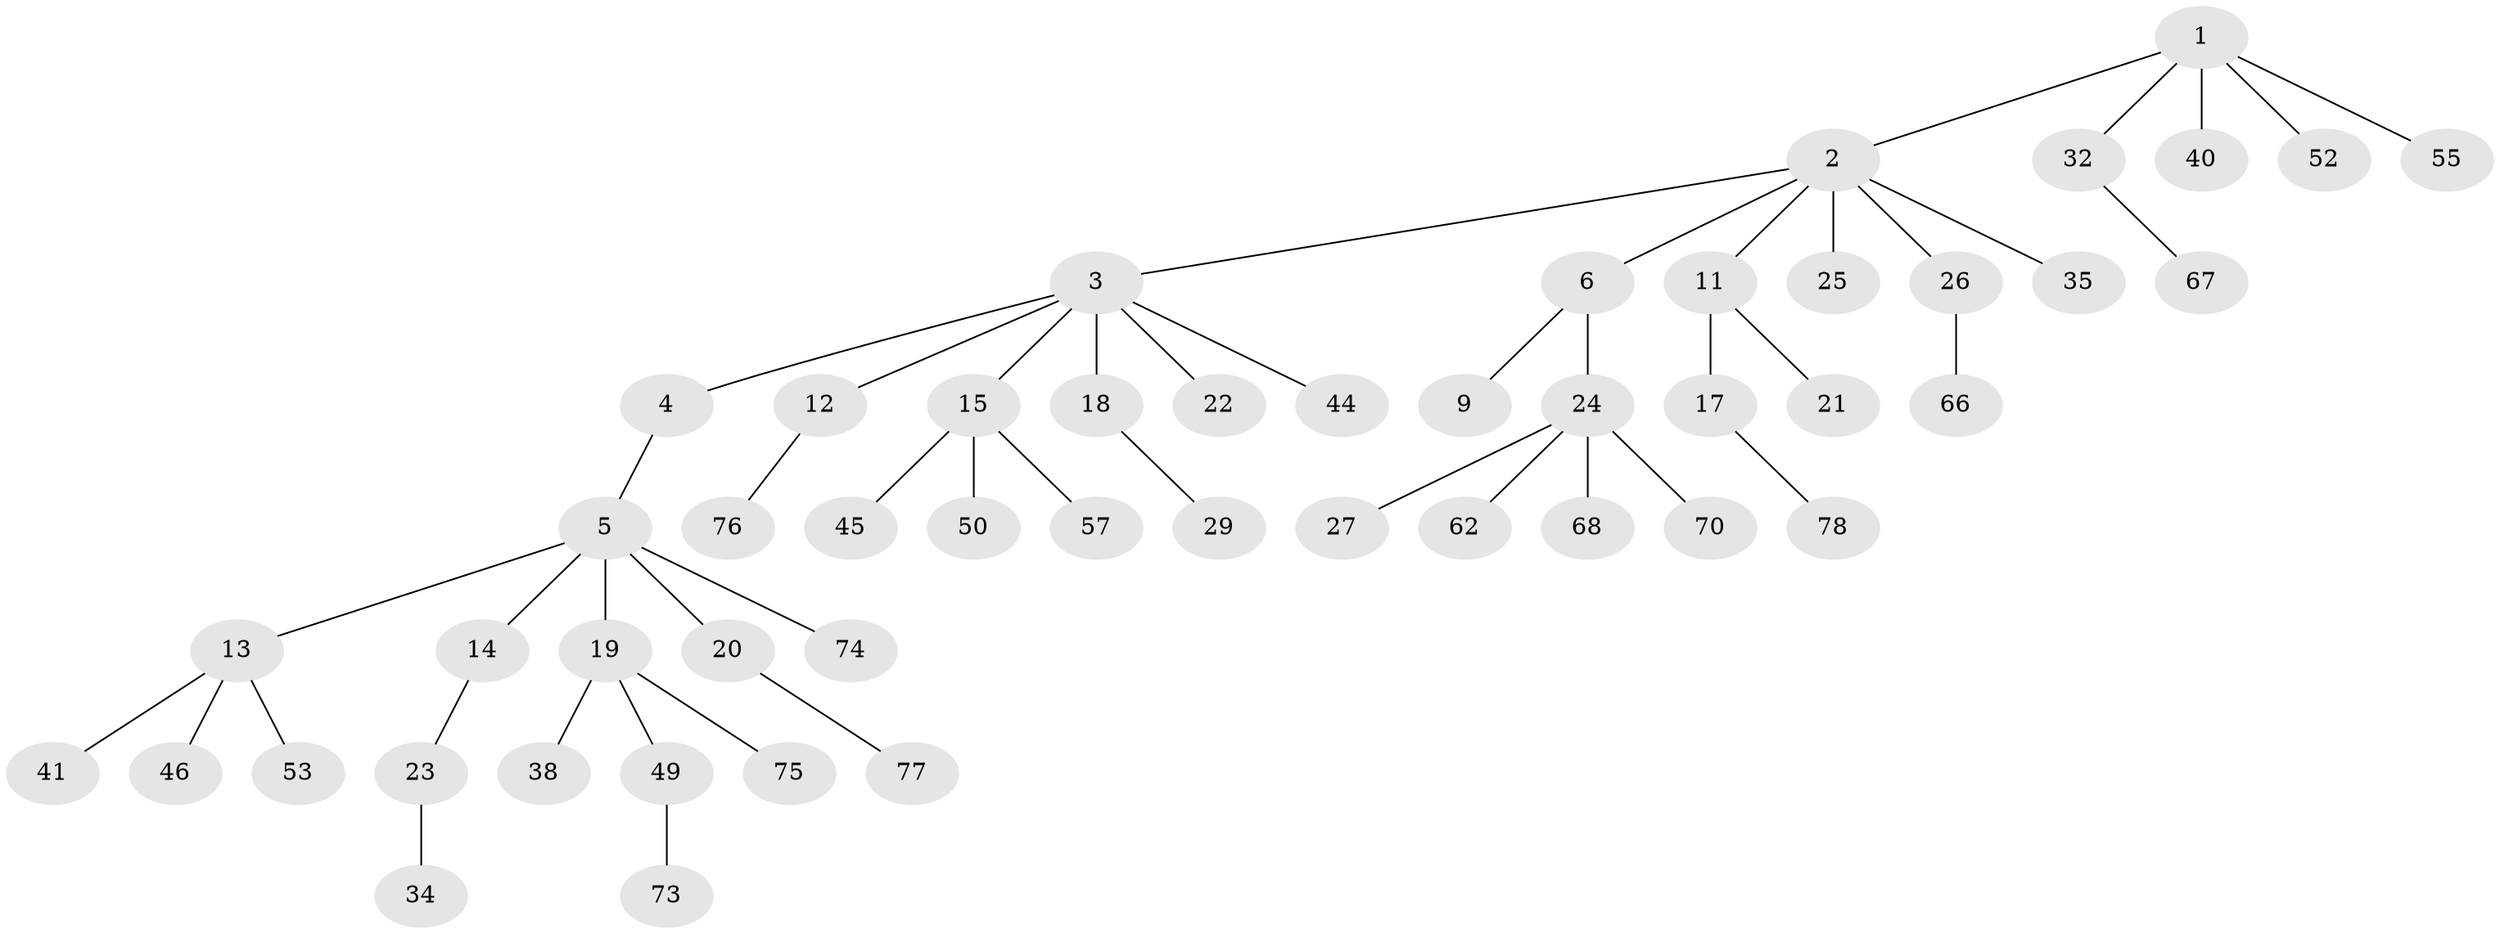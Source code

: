 // Generated by graph-tools (version 1.1) at 2025/24/03/03/25 07:24:04]
// undirected, 50 vertices, 49 edges
graph export_dot {
graph [start="1"]
  node [color=gray90,style=filled];
  1 [super="+8"];
  2 [super="+56"];
  3 [super="+79"];
  4 [super="+39"];
  5 [super="+7"];
  6;
  9 [super="+10"];
  11 [super="+16"];
  12 [super="+51"];
  13 [super="+37"];
  14 [super="+28"];
  15 [super="+58"];
  17 [super="+33"];
  18 [super="+48"];
  19 [super="+30"];
  20 [super="+69"];
  21;
  22;
  23 [super="+72"];
  24 [super="+43"];
  25 [super="+36"];
  26 [super="+31"];
  27 [super="+60"];
  29 [super="+42"];
  32 [super="+61"];
  34 [super="+64"];
  35 [super="+47"];
  38;
  40;
  41 [super="+59"];
  44;
  45;
  46;
  49 [super="+71"];
  50;
  52 [super="+54"];
  53;
  55;
  57 [super="+63"];
  62 [super="+65"];
  66;
  67;
  68;
  70;
  73 [super="+80"];
  74;
  75;
  76;
  77;
  78;
  1 -- 2;
  1 -- 32;
  1 -- 40;
  1 -- 52;
  1 -- 55;
  2 -- 3;
  2 -- 6;
  2 -- 11;
  2 -- 25;
  2 -- 26;
  2 -- 35;
  3 -- 4;
  3 -- 12;
  3 -- 15;
  3 -- 18;
  3 -- 22;
  3 -- 44;
  4 -- 5;
  5 -- 14;
  5 -- 19;
  5 -- 20;
  5 -- 74;
  5 -- 13;
  6 -- 9;
  6 -- 24;
  11 -- 17;
  11 -- 21;
  12 -- 76;
  13 -- 41;
  13 -- 46;
  13 -- 53;
  14 -- 23;
  15 -- 45;
  15 -- 50;
  15 -- 57;
  17 -- 78;
  18 -- 29;
  19 -- 49;
  19 -- 75;
  19 -- 38;
  20 -- 77;
  23 -- 34;
  24 -- 27;
  24 -- 62;
  24 -- 68;
  24 -- 70;
  26 -- 66;
  32 -- 67;
  49 -- 73;
}
